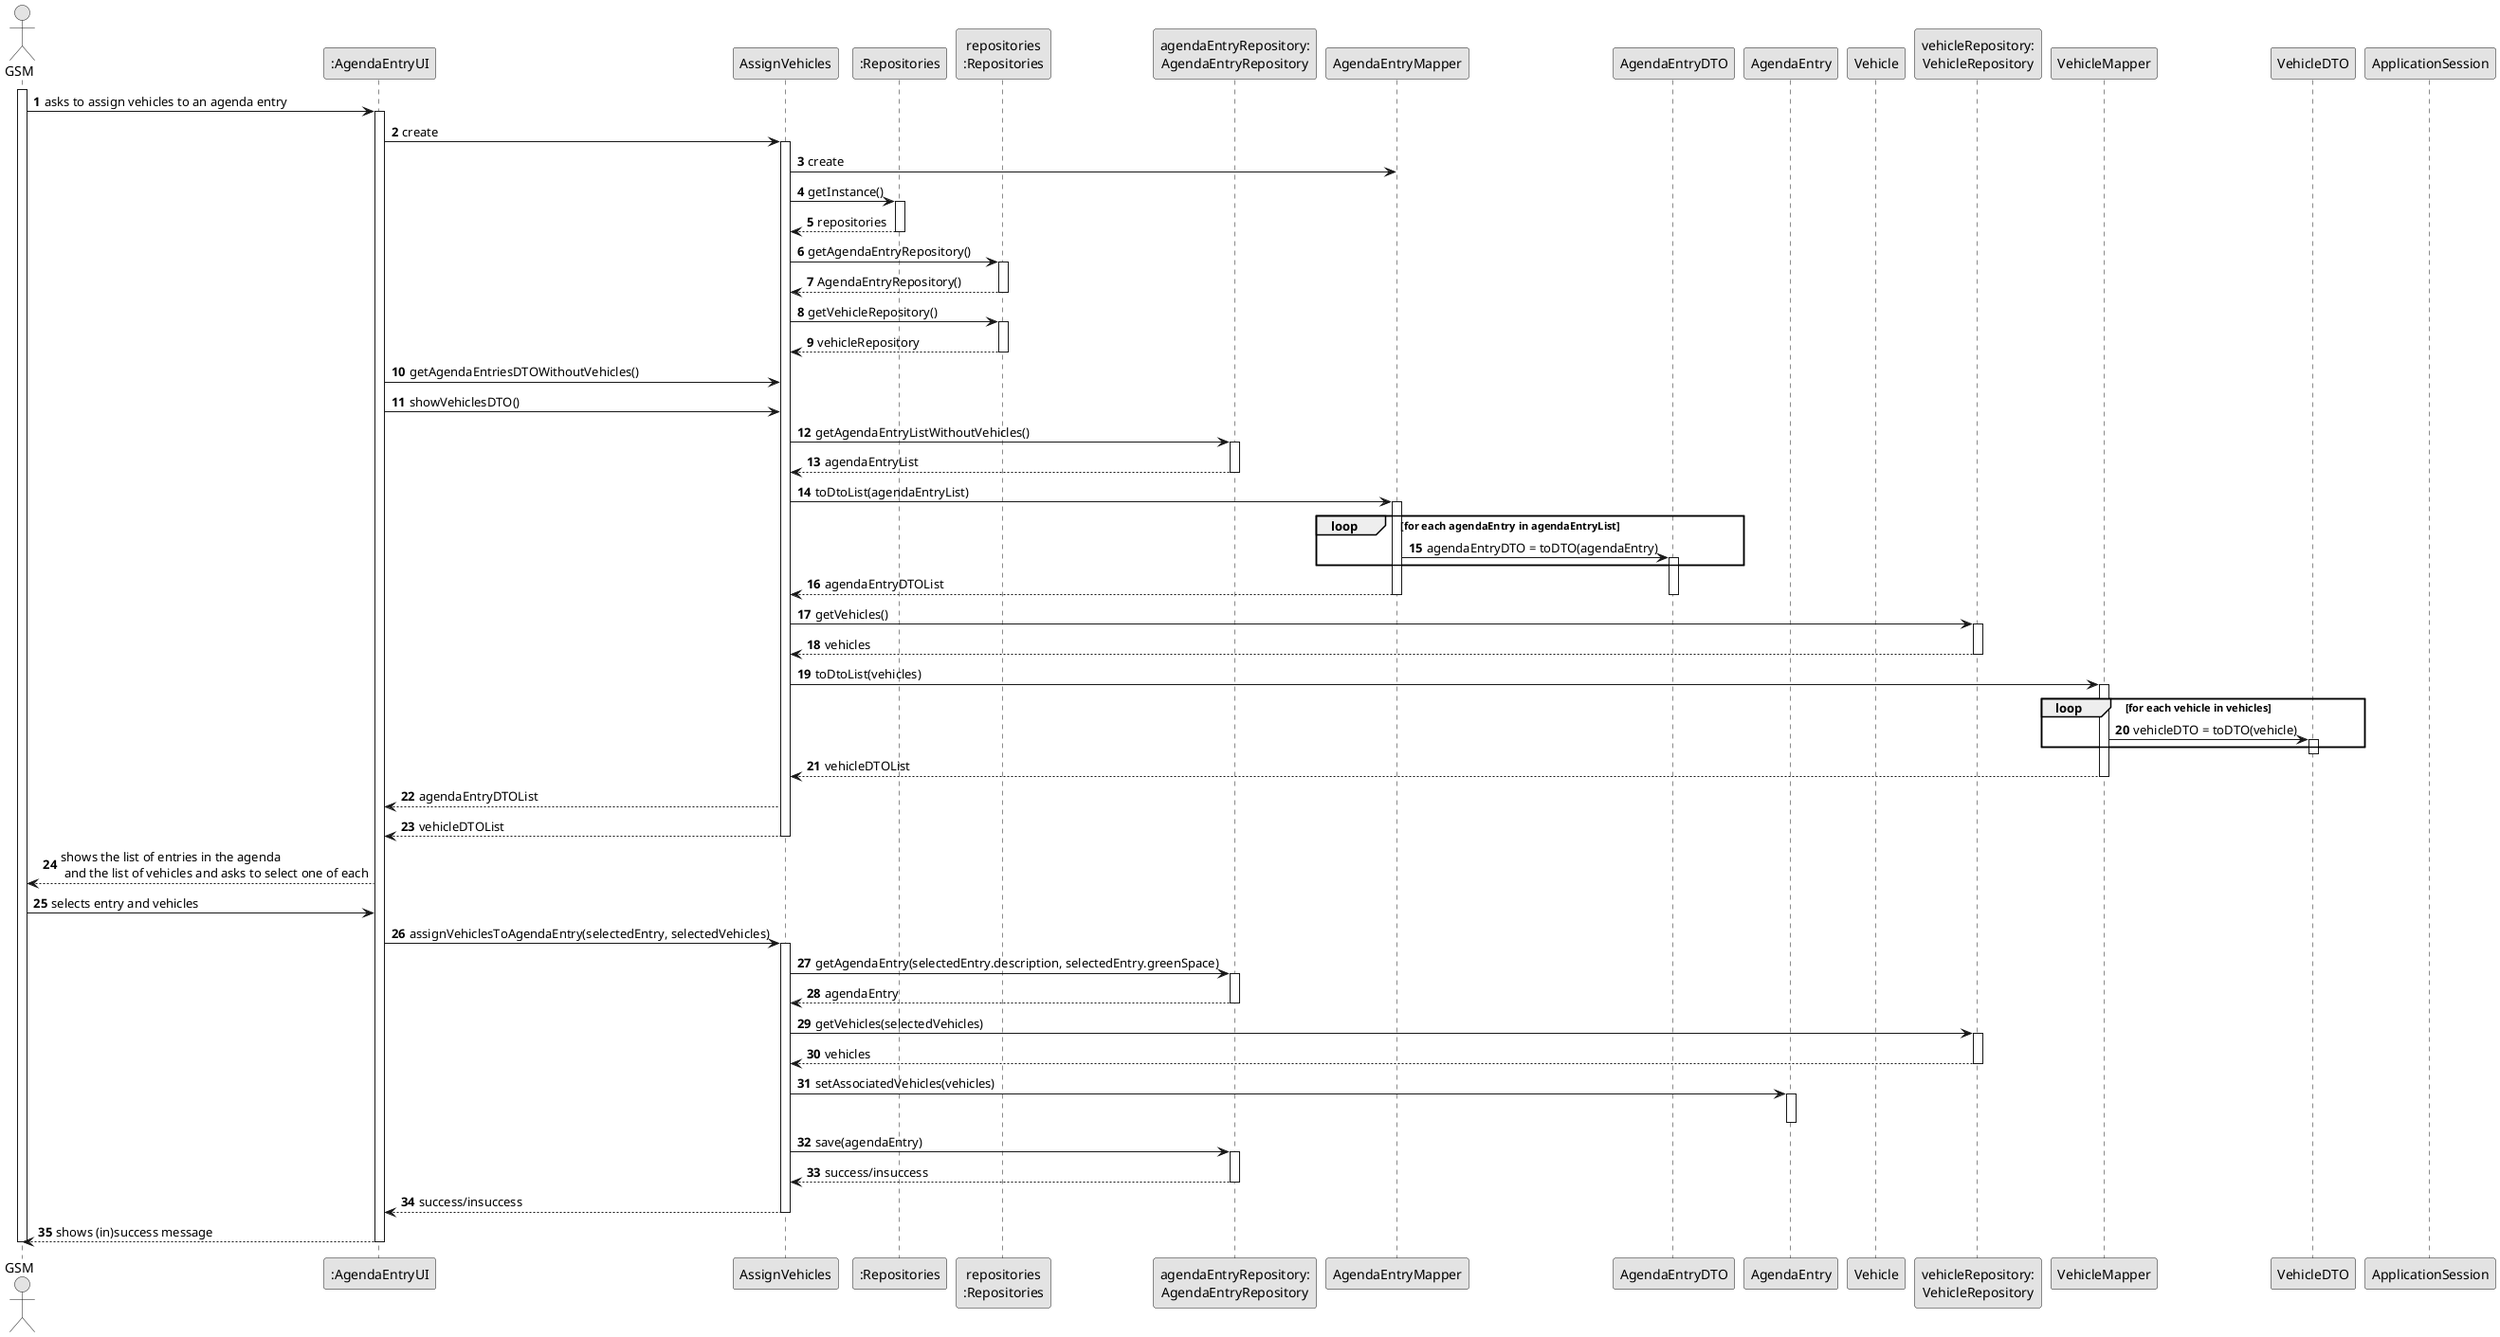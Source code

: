@startuml
skinparam monochrome true
skinparam packageStyle rectangle
skinparam shadowing false

autonumber

actor "GSM" as GSM
participant ":AgendaEntryUI" as ui
participant "AssignVehicles" as ctrl
participant ":Repositories" as RepositorySingleton
participant "repositories\n:Repositories" as plat
participant "agendaEntryRepository:\nAgendaEntryRepository" as agendaRepo
participant "AgendaEntryMapper" as agendaMapper
participant AgendaEntryDTO as AgendaEntryDTO
participant "AgendaEntry" as agendaEntry
participant "Vehicle" as vehicle
participant "vehicleRepository:\nVehicleRepository" as vehicleRepo
participant "VehicleMapper" as VehicleMapper
participant "VehicleDTO" as VehicleDTO
participant "ApplicationSession" as app

activate GSM

GSM -> ui : asks to assign vehicles to an agenda entry
activate ui

ui -> ctrl : create
activate ctrl

ctrl -> agendaMapper : create

ctrl -> RepositorySingleton : getInstance()
activate RepositorySingleton
RepositorySingleton --> ctrl: repositories
deactivate RepositorySingleton

ctrl -> plat : getAgendaEntryRepository()
activate plat
plat --> ctrl: AgendaEntryRepository()
deactivate plat

ctrl -> plat : getVehicleRepository()
activate plat
plat --> ctrl: vehicleRepository
deactivate plat

ui -> ctrl : getAgendaEntriesDTOWithoutVehicles()
ui -> ctrl : showVehiclesDTO()

ctrl -> agendaRepo : getAgendaEntryListWithoutVehicles()
activate agendaRepo
agendaRepo --> ctrl: agendaEntryList
deactivate agendaRepo


ctrl -> agendaMapper : toDtoList(agendaEntryList)
activate agendaMapper


loop for each agendaEntry in agendaEntryList
  agendaMapper -> AgendaEntryDTO : agendaEntryDTO = toDTO(agendaEntry)
  activate AgendaEntryDTO
end

agendaMapper --> ctrl : agendaEntryDTOList
deactivate agendaMapper
deactivate AgendaEntryDTO

ctrl -> vehicleRepo : getVehicles()
activate vehicleRepo
vehicleRepo --> ctrl: vehicles
deactivate vehicleRepo

ctrl -> VehicleMapper : toDtoList(vehicles)
activate VehicleMapper
loop for each vehicle in vehicles
  VehicleMapper -> VehicleDTO : vehicleDTO = toDTO(vehicle)
  activate VehicleDTO
end
deactivate VehicleDTO
VehicleMapper --> ctrl : vehicleDTOList
deactivate VehicleMapper

ctrl --> ui : agendaEntryDTOList
ctrl --> ui : vehicleDTOList
deactivate ctrl

ui --> GSM : shows the list of entries in the agenda\n and the list of vehicles and asks to select one of each

GSM -> ui : selects entry and vehicles

ui -> ctrl : assignVehiclesToAgendaEntry(selectedEntry, selectedVehicles)
activate ctrl

ctrl -> agendaRepo : getAgendaEntry(selectedEntry.description, selectedEntry.greenSpace)
activate agendaRepo
agendaRepo --> ctrl : agendaEntry
deactivate agendaRepo

ctrl -> vehicleRepo : getVehicles(selectedVehicles)
activate vehicleRepo
vehicleRepo --> ctrl : vehicles
deactivate vehicleRepo

ctrl -> agendaEntry : setAssociatedVehicles(vehicles)
activate agendaEntry
deactivate agendaEntry

ctrl -> agendaRepo : save(agendaEntry)
activate agendaRepo
agendaRepo --> ctrl : success/insuccess
deactivate agendaRepo

ctrl --> ui : success/insuccess
deactivate ctrl

ui --> GSM : shows (in)success message
deactivate ui

deactivate GSM

@enduml
